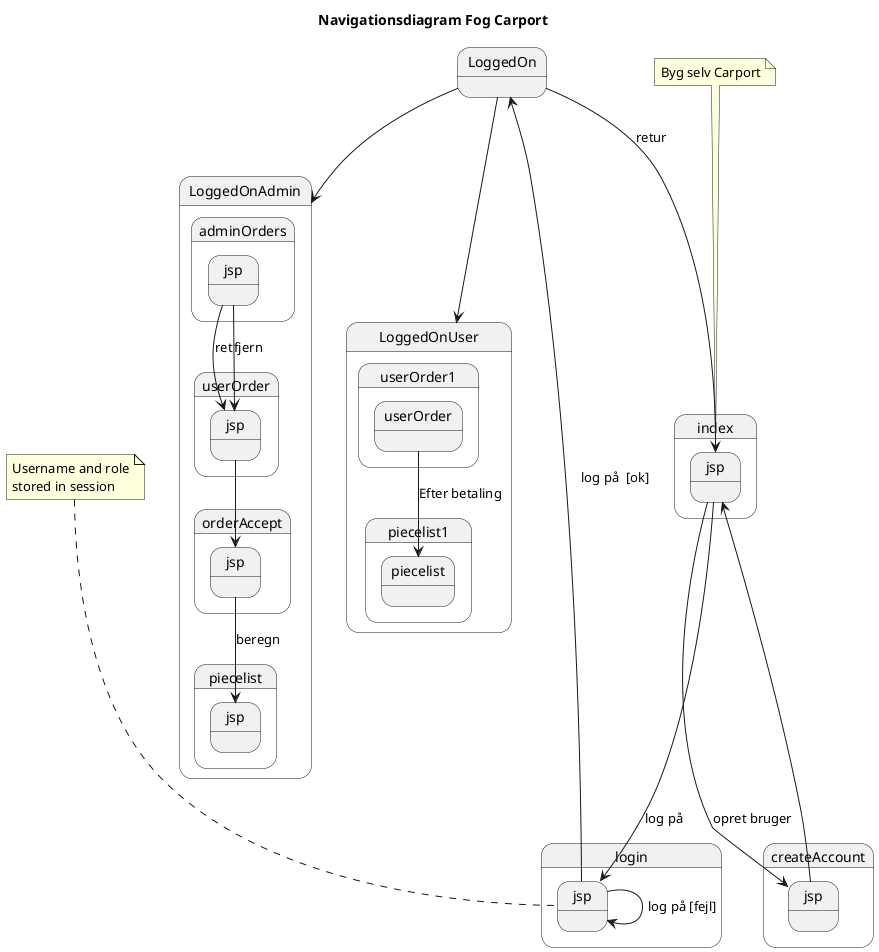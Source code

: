 @startuml
state index.jsp
state login.jsp
title Navigationsdiagram Fog Carport

note top of login.jsp
Username and role
stored in session
end note
note top of index.jsp
Byg selv Carport
end note

index.jsp --> login.jsp: log på
login.jsp --> LoggedOn: log på  [ok]
login.jsp --> login.jsp: log på [fejl]
createAccount.jsp --> index.jsp
LoggedOn --> LoggedOnAdmin
LoggedOn --> LoggedOnUser

index.jsp --> createAccount.jsp: opret bruger
state LoggedOnAdmin {
    state adminOrders.jsp
    state userOrder.jsp
    state orderAccept.jsp
    state piecelist.jsp
    adminOrders.jsp --> userOrder.jsp: ret
    adminOrders.jsp --> userOrder.jsp: fjern
    userOrder.jsp --> orderAccept.jsp
    orderAccept.jsp --> piecelist.jsp: beregn
    LoggedOn --> index.jsp: retur
}
state LoggedOnUser {
    state "userOrder" as userOrder1.jsp
    state "piecelist" as piecelist1.jsp
    userOrder1.jsp --> piecelist1.jsp:Efter betaling

}
@enduml